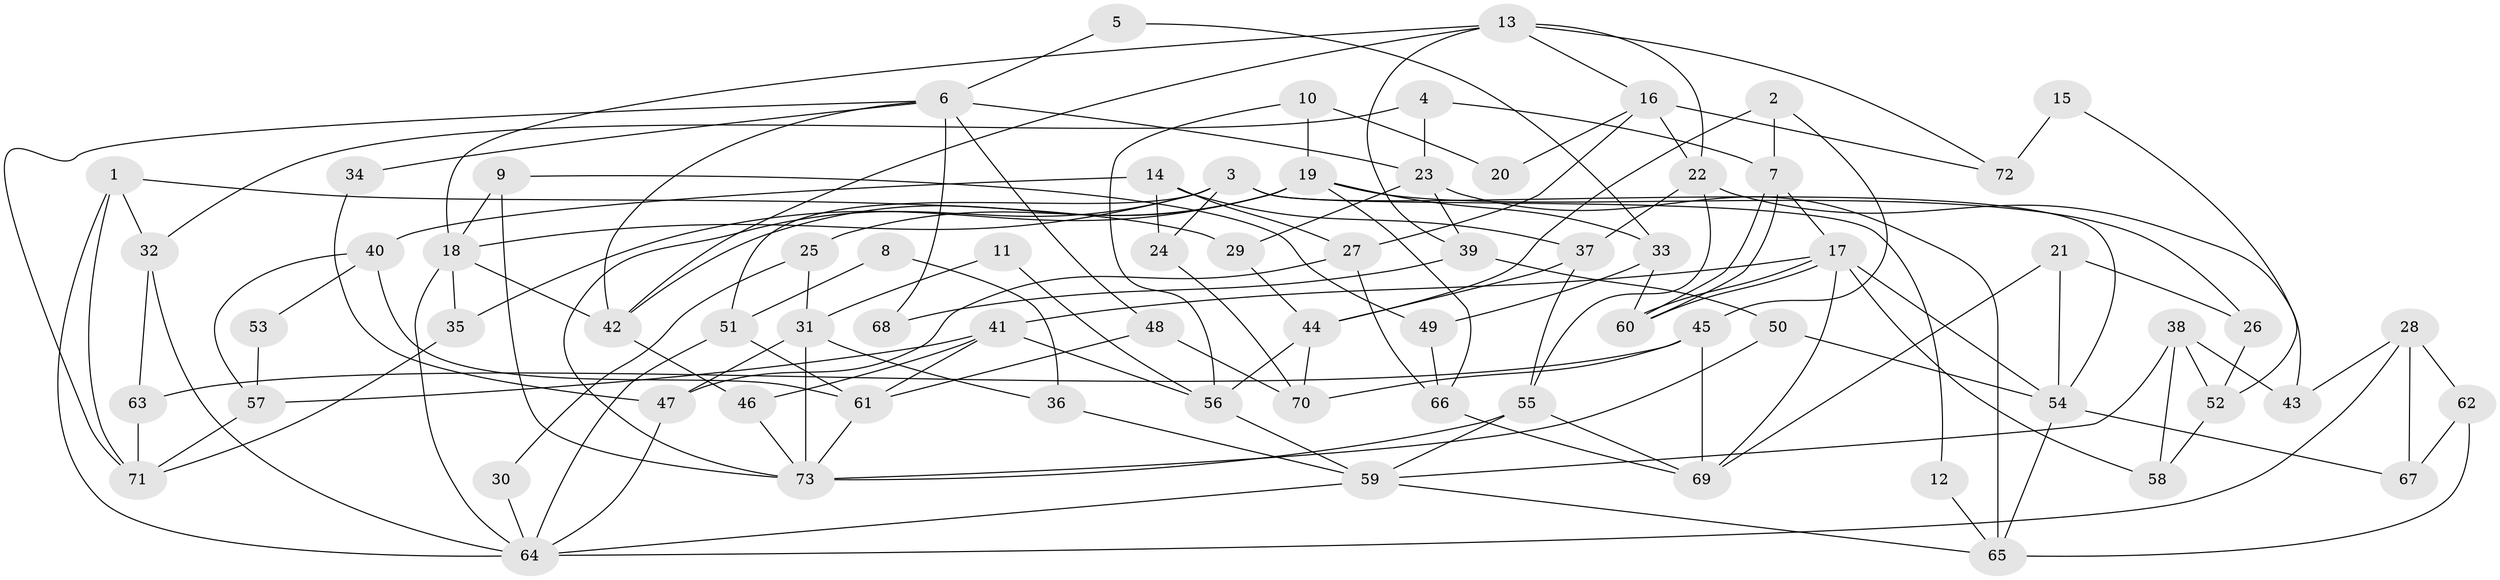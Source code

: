 // coarse degree distribution, {4: 0.20930232558139536, 5: 0.16279069767441862, 10: 0.09302325581395349, 8: 0.023255813953488372, 2: 0.06976744186046512, 7: 0.09302325581395349, 3: 0.23255813953488372, 6: 0.06976744186046512, 14: 0.023255813953488372, 1: 0.023255813953488372}
// Generated by graph-tools (version 1.1) at 2025/18/03/04/25 18:18:34]
// undirected, 73 vertices, 146 edges
graph export_dot {
graph [start="1"]
  node [color=gray90,style=filled];
  1;
  2;
  3;
  4;
  5;
  6;
  7;
  8;
  9;
  10;
  11;
  12;
  13;
  14;
  15;
  16;
  17;
  18;
  19;
  20;
  21;
  22;
  23;
  24;
  25;
  26;
  27;
  28;
  29;
  30;
  31;
  32;
  33;
  34;
  35;
  36;
  37;
  38;
  39;
  40;
  41;
  42;
  43;
  44;
  45;
  46;
  47;
  48;
  49;
  50;
  51;
  52;
  53;
  54;
  55;
  56;
  57;
  58;
  59;
  60;
  61;
  62;
  63;
  64;
  65;
  66;
  67;
  68;
  69;
  70;
  71;
  72;
  73;
  1 -- 64;
  1 -- 32;
  1 -- 29;
  1 -- 71;
  2 -- 45;
  2 -- 7;
  2 -- 44;
  3 -- 18;
  3 -- 51;
  3 -- 12;
  3 -- 24;
  3 -- 54;
  3 -- 73;
  4 -- 7;
  4 -- 23;
  4 -- 32;
  5 -- 6;
  5 -- 33;
  6 -- 42;
  6 -- 23;
  6 -- 34;
  6 -- 48;
  6 -- 68;
  6 -- 71;
  7 -- 60;
  7 -- 60;
  7 -- 17;
  8 -- 36;
  8 -- 51;
  9 -- 18;
  9 -- 73;
  9 -- 49;
  10 -- 19;
  10 -- 56;
  10 -- 20;
  11 -- 56;
  11 -- 31;
  12 -- 65;
  13 -- 42;
  13 -- 39;
  13 -- 16;
  13 -- 18;
  13 -- 22;
  13 -- 72;
  14 -- 37;
  14 -- 24;
  14 -- 27;
  14 -- 40;
  15 -- 52;
  15 -- 72;
  16 -- 22;
  16 -- 20;
  16 -- 27;
  16 -- 72;
  17 -- 41;
  17 -- 60;
  17 -- 60;
  17 -- 54;
  17 -- 58;
  17 -- 69;
  18 -- 42;
  18 -- 35;
  18 -- 64;
  19 -- 33;
  19 -- 35;
  19 -- 25;
  19 -- 26;
  19 -- 42;
  19 -- 66;
  21 -- 54;
  21 -- 69;
  21 -- 26;
  22 -- 55;
  22 -- 37;
  22 -- 43;
  23 -- 29;
  23 -- 65;
  23 -- 39;
  24 -- 70;
  25 -- 31;
  25 -- 30;
  26 -- 52;
  27 -- 47;
  27 -- 66;
  28 -- 43;
  28 -- 64;
  28 -- 62;
  28 -- 67;
  29 -- 44;
  30 -- 64;
  31 -- 47;
  31 -- 73;
  31 -- 36;
  32 -- 64;
  32 -- 63;
  33 -- 60;
  33 -- 49;
  34 -- 47;
  35 -- 71;
  36 -- 59;
  37 -- 55;
  37 -- 44;
  38 -- 59;
  38 -- 52;
  38 -- 43;
  38 -- 58;
  39 -- 50;
  39 -- 68;
  40 -- 61;
  40 -- 53;
  40 -- 57;
  41 -- 56;
  41 -- 57;
  41 -- 46;
  41 -- 61;
  42 -- 46;
  44 -- 56;
  44 -- 70;
  45 -- 69;
  45 -- 63;
  45 -- 70;
  46 -- 73;
  47 -- 64;
  48 -- 70;
  48 -- 61;
  49 -- 66;
  50 -- 73;
  50 -- 54;
  51 -- 64;
  51 -- 61;
  52 -- 58;
  53 -- 57;
  54 -- 65;
  54 -- 67;
  55 -- 69;
  55 -- 73;
  55 -- 59;
  56 -- 59;
  57 -- 71;
  59 -- 65;
  59 -- 64;
  61 -- 73;
  62 -- 67;
  62 -- 65;
  63 -- 71;
  66 -- 69;
}
